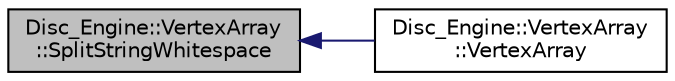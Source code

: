 digraph "Disc_Engine::VertexArray::SplitStringWhitespace"
{
  edge [fontname="Helvetica",fontsize="10",labelfontname="Helvetica",labelfontsize="10"];
  node [fontname="Helvetica",fontsize="10",shape=record];
  rankdir="LR";
  Node20 [label="Disc_Engine::VertexArray\l::SplitStringWhitespace",height=0.2,width=0.4,color="black", fillcolor="grey75", style="filled", fontcolor="black"];
  Node20 -> Node21 [dir="back",color="midnightblue",fontsize="10",style="solid",fontname="Helvetica"];
  Node21 [label="Disc_Engine::VertexArray\l::VertexArray",height=0.2,width=0.4,color="black", fillcolor="white", style="filled",URL="$class_disc___engine_1_1_vertex_array.html#a5a2ba48c12787ad986bdf8dbb1a8675a"];
}
